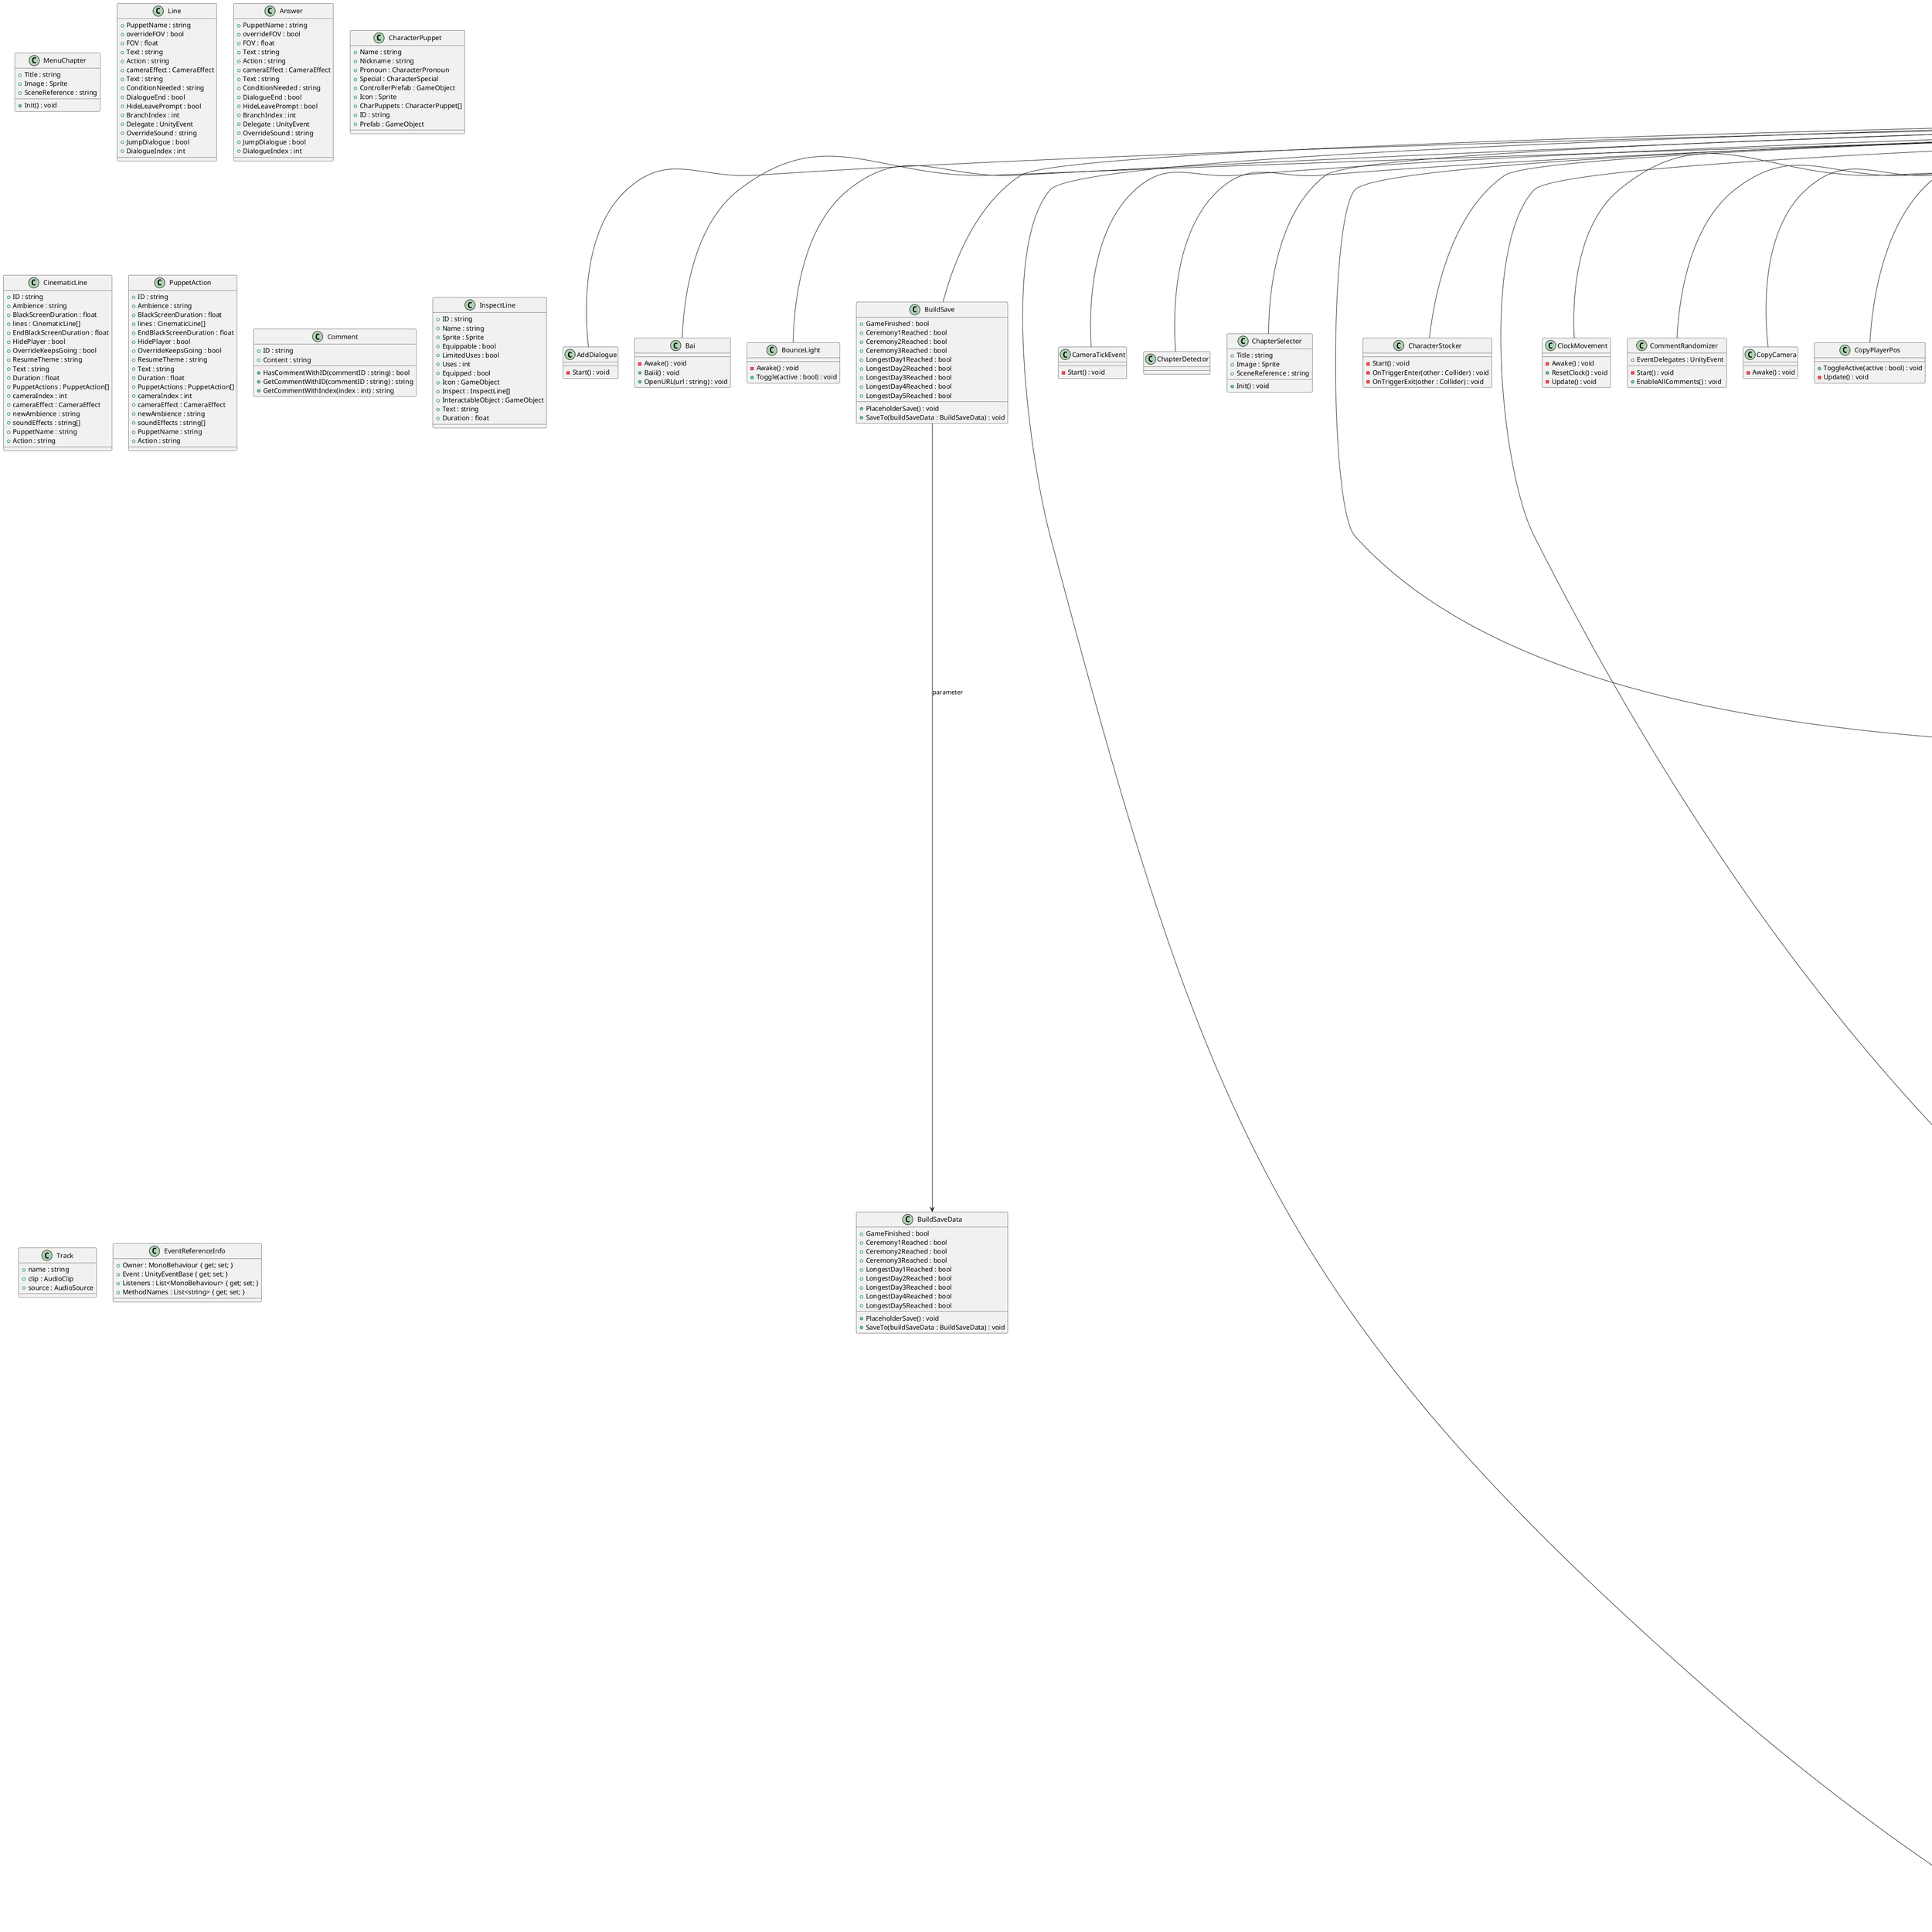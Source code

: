 ﻿@startuml
class AddDialogue {
    - Start() : void
}
class Bai {
    - Awake() : void
    + Baiii() : void
    + OpenURL(url : string) : void
}
class BounceLight {
    - Awake() : void
    + Toggle(active : bool) : void
}
class BuildSave {
    + GameFinished : bool
    + Ceremony1Reached : bool
    + Ceremony2Reached : bool
    + Ceremony3Reached : bool
    + LongestDay1Reached : bool
    + LongestDay2Reached : bool
    + LongestDay3Reached : bool
    + LongestDay4Reached : bool
    + LongestDay5Reached : bool
    + PlaceholderSave() : void
    + SaveTo(buildSaveData : BuildSaveData) : void
}
class BuildSaveData {
    + GameFinished : bool
    + Ceremony1Reached : bool
    + Ceremony2Reached : bool
    + Ceremony3Reached : bool
    + LongestDay1Reached : bool
    + LongestDay2Reached : bool
    + LongestDay3Reached : bool
    + LongestDay4Reached : bool
    + LongestDay5Reached : bool
    + PlaceholderSave() : void
    + SaveTo(buildSaveData : BuildSaveData) : void
}
class CameraEffectManager {
    + Init(man : GameManager) : void
    - Update() : void
    + PlayEffect(effect : CameraEffect) : void
    + ElevatorEffect() : void
}
class CameraTickEvent {
    - Start() : void
}
class ChapterDetector {
}
class ChapterSelector {
    + Title : string
    + Image : Sprite
    + SceneReference : string
    + Init() : void
}
class MenuChapter {
    + Title : string
    + Image : Sprite
    + SceneReference : string
    + Init() : void
}
class Character {
    + ID : string
    # cursorType : CursorType
    + CanMoveInCinematic : bool
    # rotationSpeed : float
    + Injured : bool
    # moveStateLerp : float
    # minDistanceToMove : float
    # animator : Animator
    # agent : NavMeshAgent
    # targetPos : Vector3
    # targetDir : Vector3
    # lastAgentVelocity : Vector3
    # lastAgentPath : NavMeshPath
    # targetInteractable : Interactable
    # originalSpeed : float
    # specialMode : bool
    # targetMoveState : int
    # currentMoveState : float
    # stunnedTimer : float
    # stunned : bool
    # init : bool
    + Injure(injure : bool) : void
    + ToggleRun(run : bool) : void
    # SetDirection() : void
    + SetDestination(pos : Vector3, dontReset : bool) : void
    + SetDestination(pos : Vector3) : void
    + SetDestination(pos : Transform) : void
    + SetDestination(pos : Vector3, interactable : Interactable) : void
    + Pause() : void
    + Resume() : void
    + PickUpAnim() : void
    + HoldAnim() : void
    + TeleportCharacter(transform : Transform) : void
    + TeleportCharacter(pos : Vector3, stickToNavmesh : bool) : void
}
class CharacterStocker {
    - Start() : void
    - OnTriggerEnter(other : Collider) : void
    - OnTriggerExit(other : Collider) : void
}
class CinematicManager {
    + Data : CinematicData
    + OnStart : UnityEvent
    + OnStartAfterBlackScreen : UnityEvent
    + OnEndBeforeBlackScreen : UnityEvent
    + OnEnd : UnityEvent
    + ChainCinematic : string
    + NoCamera : bool
    + CinematicPuppets : CinematicPuppet[]
    + CinematicCameraPivots : Transform[]
    + Name : string
    + Puppet : GameObject
    + Animator : Animator
    + Init(gm : GameManager) : void
    + Step() : void
    + PlayCinematic(ID : string) : void
    + PlayCinematic(ID : string, instaFade : bool) : void
    + CloseCinematic() : void
    + SkipCinematic() : void
    + PlayPuppetAction(puppet : string, action : string) : void
    + Init() : void
    + Init() : void
}
class Cinematic {
    + Data : CinematicData
    + OnStart : UnityEvent
    + OnStartAfterBlackScreen : UnityEvent
    + OnEndBeforeBlackScreen : UnityEvent
    + OnEnd : UnityEvent
    + ChainCinematic : string
    + NoCamera : bool
    + CinematicPuppets : CinematicPuppet[]
    + CinematicCameraPivots : Transform[]
    + Name : string
    + Puppet : GameObject
    + Animator : Animator
    + Init(gm : GameManager) : void
    + Step() : void
    + PlayCinematic(ID : string) : void
    + PlayCinematic(ID : string, instaFade : bool) : void
    + CloseCinematic() : void
    + SkipCinematic() : void
    + PlayPuppetAction(puppet : string, action : string) : void
    + Init() : void
    + Init() : void
}
class CinematicPuppet {
    + Data : CinematicData
    + OnStart : UnityEvent
    + OnStartAfterBlackScreen : UnityEvent
    + OnEndBeforeBlackScreen : UnityEvent
    + OnEnd : UnityEvent
    + ChainCinematic : string
    + NoCamera : bool
    + CinematicPuppets : CinematicPuppet[]
    + CinematicCameraPivots : Transform[]
    + Name : string
    + Puppet : GameObject
    + Animator : Animator
    + Init(gm : GameManager) : void
    + Step() : void
    + PlayCinematic(ID : string) : void
    + PlayCinematic(ID : string, instaFade : bool) : void
    + CloseCinematic() : void
    + SkipCinematic() : void
    + PlayPuppetAction(puppet : string, action : string) : void
    + Init() : void
    + Init() : void
}
class ClockMovement {
    - Awake() : void
    + ResetClock() : void
    - Update() : void
}
class CombatManager {
}
class CommentInteractable {
    - comment : string
    + StandaloneComment() : void
    + UpdateComment(newComment : string) : void
    + ToggleCommenting(toggle : bool) : void
}
class CommentRandomizer {
    + EventDelegates : UnityEvent
    - Start() : void
    + EnableAllComments() : void
}
class CopyCamera {
    - Awake() : void
}
class CopyPlayerPos {
    + ToggleActive(active : bool) : void
    - Update() : void
}
class CopyPosRot {
    - original : Transform
    - Update() : void
    + Step() : void
}
class CreditsManager {
    + Init(master : MainMenuMaster) : void
    + Roll() : void
    + ResetCredits() : void
    - Update() : void
}
class CursorManager {
    + Standalone : bool
    - current : CursorType
    + Init() : void
    - Update() : void
    + ToggleBlackAndWhite(blackAndWhite : bool) : void
    + SetCursorType(type : CursorType) : void
    - CursorHover() : void
}
class DangerZone {
    - deathText : string
    - layer : LayerMask
    - Update() : void
    - OnTriggerEnter(other : Collider) : void
    - OnTriggerExit(other : Collider) : void
}
class DebugAudioSwap {
    - Start() : void
}
class DebugChapterSelect {
}
class DebugChapterSkip {
    + Skip() : void
}
class DebugCinematicSkipper {
    - Start() : void
    - Update() : void
    + EarlyClose() : void
}
class DelegateBlock {
    + Delegates : UnityEvent
    + Trigger() : void
}
class DemoFlashesScene {
    - Start() : void
    + NextScene() : void
}
class DemoOverrider {
    + Active : bool
    + EndScene : string
    + CinematicThing : GameObject
    - Awake() : void
    + Part1() : void
    + Part2() : void
}
class Demo_SecretKey {
    - Start() : void
}
class Dialogue {
    + PuppetName : string
    + overrideFOV : bool
    + FOV : float
    + Text : string
    + Action : string
    + cameraEffect : CameraEffect
    + Text : string
    + ConditionNeeded : string
    + DialogueEnd : bool
    + HideLeavePrompt : bool
    + BranchIndex : int
    + Delegate : UnityEvent
    + OverrideSound : string
    + JumpDialogue : bool
    + DialogueIndex : int
}
class Line {
    + PuppetName : string
    + overrideFOV : bool
    + FOV : float
    + Text : string
    + Action : string
    + cameraEffect : CameraEffect
    + Text : string
    + ConditionNeeded : string
    + DialogueEnd : bool
    + HideLeavePrompt : bool
    + BranchIndex : int
    + Delegate : UnityEvent
    + OverrideSound : string
    + JumpDialogue : bool
    + DialogueIndex : int
}
class Answer {
    + PuppetName : string
    + overrideFOV : bool
    + FOV : float
    + Text : string
    + Action : string
    + cameraEffect : CameraEffect
    + Text : string
    + ConditionNeeded : string
    + DialogueEnd : bool
    + HideLeavePrompt : bool
    + BranchIndex : int
    + Delegate : UnityEvent
    + OverrideSound : string
    + JumpDialogue : bool
    + DialogueIndex : int
}
class DialogueBox {
    + OnDialogueEnd : UnityEvent
    - once : bool
    - delayBeforeDelegates : float
    - delayBeforeSwitch : float
    - puppet : string
    - dialogueReference : int
    + End() : void
    + ChangeReference(index : int) : void
}
class DialogueCinematic {
    + lines : DialogueCinematicLine[]
    + OnEachLineEnd : UnityEvent
    + StartBlackScreenDuration : float
    + EndBlackScreenDuration : float
    + noOpeningBlackScreen : bool
    + OnStart : UnityEvent
    + OnEndBeforeBlackScreen : UnityEvent
    + OnEnd : UnityEvent
    + CinematicPuppets : CinematicPuppet[]
    + Text : string
    + DeletesPreviousText : bool
    + PuppetActions : PuppetAction[]
    + cameraEffect : CameraEffect
    + newAmbience : string
    + soundEffects : string[]
    + Delegates : UnityEvent
    - Start() : void
    - Update() : void
    + CanSkip() : void
    + Next() : void
    + DialogueFinished() : void
    + TryEndDialogue(gameManager : GameManager) : void
    + Play() : void
    + PlayPuppetAction(puppet : string, action : string) : void
}
class DialogueCinematicLine {
    + lines : DialogueCinematicLine[]
    + OnEachLineEnd : UnityEvent
    + StartBlackScreenDuration : float
    + EndBlackScreenDuration : float
    + noOpeningBlackScreen : bool
    + OnStart : UnityEvent
    + OnEndBeforeBlackScreen : UnityEvent
    + OnEnd : UnityEvent
    + CinematicPuppets : CinematicPuppet[]
    + Text : string
    + DeletesPreviousText : bool
    + PuppetActions : PuppetAction[]
    + cameraEffect : CameraEffect
    + newAmbience : string
    + soundEffects : string[]
    + Delegates : UnityEvent
    - Start() : void
    - Update() : void
    + CanSkip() : void
    + Next() : void
    + DialogueFinished() : void
    + TryEndDialogue(gameManager : GameManager) : void
    + Play() : void
    + PlayPuppetAction(puppet : string, action : string) : void
}
class DialogueInstance {
    - minLines : int
    - maxLines : int
    - delayBeforeDialogue : float
    - delayBetweenLines : float
    - initiator : DialogueCharacter
    - interlocutor : DialogueCharacter
    + InitValues(manager : ProceduralDialogueManager, minLines : int, maxLines : int, delayBeforeDialogue : float, delayBetweenLines : float) : void
    + Interrupt() : void
    + StartDialogue(initatior : DialogueCharacter, interlocutor : DialogueCharacter) : void
    + EndDialogue() : void
}
class DialogueManager {
    - delayBeforeDialogue : float
    - delayBetweenLetters : float
    - originalFOV : float
    - Canvas : GameObject
    - VNCam : CinemachineVirtualCamera
    - currentPuppetIndex : int
    - currentPuppet : GameObject
    - currentAnimator : Animator
    - currentDialogue : int
    - currentLine : int
    - currentDialogueBox : DialogueBox
    - cameraPosOriginal : Vector3
    - skip : bool
    - writing : bool
    - selecting : bool
    + Name : string
    + VNPuppet : GameObject
    + PivotIndex : int
    + CameraIndex : int
    + OriginalPos : Vector3
    + Init(man : GameManager) : void
    + Step() : void
    + ToggleCanvas(active : bool) : void
    + StartDialogue(puppet : string, index : int, dialogueBox : DialogueBox) : void
    + JumpToOtherDialogue(puppet : string, index : int) : void
    + LoadDialogue(hasDelay : bool) : void
    + TryEndDialogue() : void
    + SelectAnswer(index : int) : void
    + WriteSpecific(text : string) : void
    + EndSpecific() : void
    + AddDialogue(d : Dialogue) : void
    + ResetPos() : void
}
class Puppet {
    - delayBeforeDialogue : float
    - delayBetweenLetters : float
    - originalFOV : float
    - Canvas : GameObject
    - VNCam : CinemachineVirtualCamera
    - currentPuppetIndex : int
    - currentPuppet : GameObject
    - currentAnimator : Animator
    - currentDialogue : int
    - currentLine : int
    - currentDialogueBox : DialogueBox
    - cameraPosOriginal : Vector3
    - skip : bool
    - writing : bool
    - selecting : bool
    + Name : string
    + VNPuppet : GameObject
    + PivotIndex : int
    + CameraIndex : int
    + OriginalPos : Vector3
    + Init(man : GameManager) : void
    + Step() : void
    + ToggleCanvas(active : bool) : void
    + StartDialogue(puppet : string, index : int, dialogueBox : DialogueBox) : void
    + JumpToOtherDialogue(puppet : string, index : int) : void
    + LoadDialogue(hasDelay : bool) : void
    + TryEndDialogue() : void
    + SelectAnswer(index : int) : void
    + WriteSpecific(text : string) : void
    + EndSpecific() : void
    + AddDialogue(d : Dialogue) : void
    + ResetPos() : void
}
class DisclaimerManager {
    + UpdateCopyright() : void
    + Continue() : void
    + Leave() : void
}
class Door {
    + StartOpen : bool
    - lockedMessage : string
    + CanOpen : bool
    - animator : Animator
    + OnOpen : UnityEvent
    + OnUnlock : UnityEvent
    + UpdateOnEnable : bool
    - isOpen : bool
    - Start() : void
    - OnEnable() : void
    + ToggleDoor(open : bool) : void
    + ToggleDoorNoEvent(open : bool) : void
    + Unlock() : void
    + ChangeLockMessage(message : string) : void
}
class DoorHoldInteractable {
    - Update() : void
}
class EquipTutorial {
}
class EventArea {
    + OnTrigger : UnityEvent
    + Layer : LayerMask
    + Specific : GameObject
    + Delay : float
    + DeactivateOnDestroy : bool
    - delayTimer : float
    - eventStarted : bool
    - Update() : void
    + PlayEventWithDelay() : void
    + PlayEvent() : void
    - OnTriggerEnter(other : Collider) : void
    - OnTriggerExit(other : Collider) : void
}
class ExplosiveHead {
    + AutoOnStart : bool
    - Start() : void
    - Update() : void
    + Blast() : void
}
class FastChapterLoader {
}
class FastModeDetection {
    + ConstantlyActive : bool
    - Start() : void
}
class FastModeScreen {
    + NextScene(fast : bool) : void
}
class FightSceneManager {
    - Start() : void
    + NextScene() : void
}
class Flasher {
    - Awake() : void
    + F() : void
    + Flash(yes : bool) : void
}
class Florp {
    - Update() : void
    + Trigger() : void
}
class FovPulse {
    + Active : bool
    + Activate(active : bool) : void
    - Start() : void
    - Update() : void
}
class Conditions {
    + Name : string
    + Met : bool
    + Name : string
    + Music : AudioSource
    + CopyrightFree : AudioSource
    + Track : EventReference
    + StepsVolume : float
    + ImmuneExperimental : bool
    + OriginalVolume : float
    + ID : string
    + Data : CharacterData
    + Instance : GameObject
    + ChapterData : ChapterData
    + StartCinematic : string
    + Paused : bool
    + SpecialActive : bool
    + ManualPlayerSpawn : bool
    + LockSpecial : bool
    + LockSpecialComment : string
    - clickdelay : float
    - currentCam : GameObject
    - vnCam : GameObject
    - firstCamZone : CameraZone
    - character : Character
    - characterStart : Transform
    + PauseManager : PauseManager
    - clicked : int
    - clicktime : float
    - specialActive : bool
    - currentCamZone : CameraZone
    - cursorManager : CursorManager
    - ghostManager : GhostManager
    + CinematicManager : CinematicManager
    + DialogueManager : DialogueManager
    + ScreenEffects : ScreenEffects
    + HitstopManager : HitstopManager
    + InventoryManager : InventoryManager
    + CameraEffectManager : CameraEffectManager
    + PartnerManager : PartnerManager
    + CameraTick : Action
    + Init() : void
    - Awake() : void
    + SwapPlayer(playerName : string) : void
    + SwapPlayer(playerName : string, hidePreviousPlayer : bool) : bool
    + SwapPlayer(playerName : string, newPos : Transform, hidePreviousPlayer : bool) : bool
    + HidePlayer(masked : bool) : void
    + RemoveCharacter(character : Character) : void
    + PlayerReady() : void
    + PausePlayerPath() : void
    + CanInventoryToggle(active : bool) : void
    - Update() : void
    + PreInstantiatePlayer(Name : string, overridePos : Transform) : void
    + ToggleInventoryMode(active : bool) : void
    + SetPartner(character : Character) : void
    + InjurePlayer(injure : bool) : void
    + EndChapter() : void
    + EndGame(message : string) : void
    - HandleDoubleClick() : bool
    - TryClick() : void
    + PlayerMoveTo(spot : Transform) : void
    + PlayerMoveTo(spot : Vector3) : void
    - CursorHover() : void
    + SetVNMode(yes : bool, noCam : bool) : void
    + SetCinematicMode(yes : bool, noBounce : bool) : void
    + WriteComment(text : string) : void
    + WriteComment(text : string, comment : CommentInteractable) : void
    + EndComment() : void
    + MoveStart(target : Transform) : void
    + NewArea(areaName : string) : void
    + NewArea(areaName : string, volume : float) : void
    + StopOverride() : void
    + StopOverride(areaName : string) : void
    + ResumeAmbiance() : void
    + StopAmbiance() : void
    + PlayEndAmbiance() : void
    + CamZoneQuickUpdate(zone : CameraZone) : void
    + SetCamZone(zone : CameraZone) : void
    + UpdateCondition(condition : string) : void
    + FalseCondition(condition : string) : void
    + ConditionMet(condition : string) : bool
    + OverrideAmbiance(overrideArea : string) : void
    + SetAmbianceVolume(sound : float) : void
    + UnlockAllDoors() : void
    + ResetPlayer() : void
    + TeleportPlayer(pos : Vector3, rot : Quaternion) : void
    + TeleportPlayer(transform : Transform) : void
    + TeleportPlayer(transform : Transform, delay : float, blackscreen : bool) : void
    + TeleportPlayerPresetDelay(transform : Transform) : void
    + ChopLimb(ID : string) : void
    + PutMask(on : bool) : void
    + ExperimentalDeactivatePlayer() : void
    + TryRealityShift(code : string) : void
}
class Area {
    + Name : string
    + Met : bool
    + Name : string
    + Music : AudioSource
    + CopyrightFree : AudioSource
    + Track : EventReference
    + StepsVolume : float
    + ImmuneExperimental : bool
    + OriginalVolume : float
    + ID : string
    + Data : CharacterData
    + Instance : GameObject
    + ChapterData : ChapterData
    + StartCinematic : string
    + Paused : bool
    + SpecialActive : bool
    + ManualPlayerSpawn : bool
    + LockSpecial : bool
    + LockSpecialComment : string
    - clickdelay : float
    - currentCam : GameObject
    - vnCam : GameObject
    - firstCamZone : CameraZone
    - character : Character
    - characterStart : Transform
    + PauseManager : PauseManager
    - clicked : int
    - clicktime : float
    - specialActive : bool
    - currentCamZone : CameraZone
    - cursorManager : CursorManager
    - ghostManager : GhostManager
    + CinematicManager : CinematicManager
    + DialogueManager : DialogueManager
    + ScreenEffects : ScreenEffects
    + HitstopManager : HitstopManager
    + InventoryManager : InventoryManager
    + CameraEffectManager : CameraEffectManager
    + PartnerManager : PartnerManager
    + CameraTick : Action
    + Init() : void
    - Awake() : void
    + SwapPlayer(playerName : string) : void
    + SwapPlayer(playerName : string, hidePreviousPlayer : bool) : bool
    + SwapPlayer(playerName : string, newPos : Transform, hidePreviousPlayer : bool) : bool
    + HidePlayer(masked : bool) : void
    + RemoveCharacter(character : Character) : void
    + PlayerReady() : void
    + PausePlayerPath() : void
    + CanInventoryToggle(active : bool) : void
    - Update() : void
    + PreInstantiatePlayer(Name : string, overridePos : Transform) : void
    + ToggleInventoryMode(active : bool) : void
    + SetPartner(character : Character) : void
    + InjurePlayer(injure : bool) : void
    + EndChapter() : void
    + EndGame(message : string) : void
    - HandleDoubleClick() : bool
    - TryClick() : void
    + PlayerMoveTo(spot : Transform) : void
    + PlayerMoveTo(spot : Vector3) : void
    - CursorHover() : void
    + SetVNMode(yes : bool, noCam : bool) : void
    + SetCinematicMode(yes : bool, noBounce : bool) : void
    + WriteComment(text : string) : void
    + WriteComment(text : string, comment : CommentInteractable) : void
    + EndComment() : void
    + MoveStart(target : Transform) : void
    + NewArea(areaName : string) : void
    + NewArea(areaName : string, volume : float) : void
    + StopOverride() : void
    + StopOverride(areaName : string) : void
    + ResumeAmbiance() : void
    + StopAmbiance() : void
    + PlayEndAmbiance() : void
    + CamZoneQuickUpdate(zone : CameraZone) : void
    + SetCamZone(zone : CameraZone) : void
    + UpdateCondition(condition : string) : void
    + FalseCondition(condition : string) : void
    + ConditionMet(condition : string) : bool
    + OverrideAmbiance(overrideArea : string) : void
    + SetAmbianceVolume(sound : float) : void
    + UnlockAllDoors() : void
    + ResetPlayer() : void
    + TeleportPlayer(pos : Vector3, rot : Quaternion) : void
    + TeleportPlayer(transform : Transform) : void
    + TeleportPlayer(transform : Transform, delay : float, blackscreen : bool) : void
    + TeleportPlayerPresetDelay(transform : Transform) : void
    + ChopLimb(ID : string) : void
    + PutMask(on : bool) : void
    + ExperimentalDeactivatePlayer() : void
    + TryRealityShift(code : string) : void
}
class PlayableCharacter {
    + Name : string
    + Met : bool
    + Name : string
    + Music : AudioSource
    + CopyrightFree : AudioSource
    + Track : EventReference
    + StepsVolume : float
    + ImmuneExperimental : bool
    + OriginalVolume : float
    + ID : string
    + Data : CharacterData
    + Instance : GameObject
    + ChapterData : ChapterData
    + StartCinematic : string
    + Paused : bool
    + SpecialActive : bool
    + ManualPlayerSpawn : bool
    + LockSpecial : bool
    + LockSpecialComment : string
    - clickdelay : float
    - currentCam : GameObject
    - vnCam : GameObject
    - firstCamZone : CameraZone
    - character : Character
    - characterStart : Transform
    + PauseManager : PauseManager
    - clicked : int
    - clicktime : float
    - specialActive : bool
    - currentCamZone : CameraZone
    - cursorManager : CursorManager
    - ghostManager : GhostManager
    + CinematicManager : CinematicManager
    + DialogueManager : DialogueManager
    + ScreenEffects : ScreenEffects
    + HitstopManager : HitstopManager
    + InventoryManager : InventoryManager
    + CameraEffectManager : CameraEffectManager
    + PartnerManager : PartnerManager
    + CameraTick : Action
    + Init() : void
    - Awake() : void
    + SwapPlayer(playerName : string) : void
    + SwapPlayer(playerName : string, hidePreviousPlayer : bool) : bool
    + SwapPlayer(playerName : string, newPos : Transform, hidePreviousPlayer : bool) : bool
    + HidePlayer(masked : bool) : void
    + RemoveCharacter(character : Character) : void
    + PlayerReady() : void
    + PausePlayerPath() : void
    + CanInventoryToggle(active : bool) : void
    - Update() : void
    + PreInstantiatePlayer(Name : string, overridePos : Transform) : void
    + ToggleInventoryMode(active : bool) : void
    + SetPartner(character : Character) : void
    + InjurePlayer(injure : bool) : void
    + EndChapter() : void
    + EndGame(message : string) : void
    - HandleDoubleClick() : bool
    - TryClick() : void
    + PlayerMoveTo(spot : Transform) : void
    + PlayerMoveTo(spot : Vector3) : void
    - CursorHover() : void
    + SetVNMode(yes : bool, noCam : bool) : void
    + SetCinematicMode(yes : bool, noBounce : bool) : void
    + WriteComment(text : string) : void
    + WriteComment(text : string, comment : CommentInteractable) : void
    + EndComment() : void
    + MoveStart(target : Transform) : void
    + NewArea(areaName : string) : void
    + NewArea(areaName : string, volume : float) : void
    + StopOverride() : void
    + StopOverride(areaName : string) : void
    + ResumeAmbiance() : void
    + StopAmbiance() : void
    + PlayEndAmbiance() : void
    + CamZoneQuickUpdate(zone : CameraZone) : void
    + SetCamZone(zone : CameraZone) : void
    + UpdateCondition(condition : string) : void
    + FalseCondition(condition : string) : void
    + ConditionMet(condition : string) : bool
    + OverrideAmbiance(overrideArea : string) : void
    + SetAmbianceVolume(sound : float) : void
    + UnlockAllDoors() : void
    + ResetPlayer() : void
    + TeleportPlayer(pos : Vector3, rot : Quaternion) : void
    + TeleportPlayer(transform : Transform) : void
    + TeleportPlayer(transform : Transform, delay : float, blackscreen : bool) : void
    + TeleportPlayerPresetDelay(transform : Transform) : void
    + ChopLimb(ID : string) : void
    + PutMask(on : bool) : void
    + ExperimentalDeactivatePlayer() : void
    + TryRealityShift(code : string) : void
}
class GameManager {
    + Name : string
    + Met : bool
    + Name : string
    + Music : AudioSource
    + CopyrightFree : AudioSource
    + Track : EventReference
    + StepsVolume : float
    + ImmuneExperimental : bool
    + OriginalVolume : float
    + ID : string
    + Data : CharacterData
    + Instance : GameObject
    + ChapterData : ChapterData
    + StartCinematic : string
    + Paused : bool
    + SpecialActive : bool
    + ManualPlayerSpawn : bool
    + LockSpecial : bool
    + LockSpecialComment : string
    - clickdelay : float
    - currentCam : GameObject
    - vnCam : GameObject
    - firstCamZone : CameraZone
    - character : Character
    - characterStart : Transform
    + PauseManager : PauseManager
    - clicked : int
    - clicktime : float
    - specialActive : bool
    - currentCamZone : CameraZone
    - cursorManager : CursorManager
    - ghostManager : GhostManager
    + CinematicManager : CinematicManager
    + DialogueManager : DialogueManager
    + ScreenEffects : ScreenEffects
    + HitstopManager : HitstopManager
    + InventoryManager : InventoryManager
    + CameraEffectManager : CameraEffectManager
    + PartnerManager : PartnerManager
    + CameraTick : Action
    + Init() : void
    - Awake() : void
    + SwapPlayer(playerName : string) : void
    + SwapPlayer(playerName : string, hidePreviousPlayer : bool) : bool
    + SwapPlayer(playerName : string, newPos : Transform, hidePreviousPlayer : bool) : bool
    + HidePlayer(masked : bool) : void
    + RemoveCharacter(character : Character) : void
    + PlayerReady() : void
    + PausePlayerPath() : void
    + CanInventoryToggle(active : bool) : void
    - Update() : void
    + PreInstantiatePlayer(Name : string, overridePos : Transform) : void
    + ToggleInventoryMode(active : bool) : void
    + SetPartner(character : Character) : void
    + InjurePlayer(injure : bool) : void
    + EndChapter() : void
    + EndGame(message : string) : void
    - HandleDoubleClick() : bool
    - TryClick() : void
    + PlayerMoveTo(spot : Transform) : void
    + PlayerMoveTo(spot : Vector3) : void
    - CursorHover() : void
    + SetVNMode(yes : bool, noCam : bool) : void
    + SetCinematicMode(yes : bool, noBounce : bool) : void
    + WriteComment(text : string) : void
    + WriteComment(text : string, comment : CommentInteractable) : void
    + EndComment() : void
    + MoveStart(target : Transform) : void
    + NewArea(areaName : string) : void
    + NewArea(areaName : string, volume : float) : void
    + StopOverride() : void
    + StopOverride(areaName : string) : void
    + ResumeAmbiance() : void
    + StopAmbiance() : void
    + PlayEndAmbiance() : void
    + CamZoneQuickUpdate(zone : CameraZone) : void
    + SetCamZone(zone : CameraZone) : void
    + UpdateCondition(condition : string) : void
    + FalseCondition(condition : string) : void
    + ConditionMet(condition : string) : bool
    + OverrideAmbiance(overrideArea : string) : void
    + SetAmbianceVolume(sound : float) : void
    + UnlockAllDoors() : void
    + ResetPlayer() : void
    + TeleportPlayer(pos : Vector3, rot : Quaternion) : void
    + TeleportPlayer(transform : Transform) : void
    + TeleportPlayer(transform : Transform, delay : float, blackscreen : bool) : void
    + TeleportPlayerPresetDelay(transform : Transform) : void
    + ChopLimb(ID : string) : void
    + PutMask(on : bool) : void
    + ExperimentalDeactivatePlayer() : void
    + TryRealityShift(code : string) : void
}
class Ghost {
    - OnEnable() : void
    - OnTriggerEnter(other : Collider) : void
}
class GhostManager {
    + UpdateGhosts() : void
}
class Hitshape {
    - Awake() : void
    - Update() : void
    + Trigger() : void
    + Disable() : void
    - OnTriggerEnter(other : Collider) : void
}
class HitstopManager {
    + StartHitstop() : void
    - StopTime() : IEnumerator
}
class HoldInteractable {
    + OnUnHold : UnityEvent
    + Hold : bool
    # holder : Character
    - Update() : void
}
class ImagePulse {
    - Awake() : void
    - Update() : void
    + FadeOut() : void
}
class InitRagdoll {
    - Awake() : void
    + TryMatchBones(parent : Transform) : void
}
class Interactable {
    + OnInteract : UnityEvent
    + Repeatable : bool
    + VanishOnDone : bool
    + OnSelected : UnityEvent
    - interactionSpot : Transform
    # done : bool
    + Interact() : void
    + InteractWithCharacter(character : Character) : void
    + GetTargetPosition() : Vector3
}
class InterSceneTheme {
    - Start() : void
    + Play(reference : EventReference) : void
    + Stop() : void
}
class IntroManager {
    + Skip : bool
    + startCinematic : DialogueCinematic
    + OnStart : UnityEvent
    + QuickStart() : void
    + Title() : void
}
class InventoryController {
    + Standalone : bool
    + Active : bool
    + Occupied : bool
    + Spot : Transform
    + Instance : InventoryItem
    + ItemUI : ItemUI
    - Awake() : void
    - Start() : void
    + Init(gm : GameManager) : void
    - Update() : void
    + SetActive(active : bool, blackscreen : bool) : void
    + UpdateInventory() : void
    + Select(item : InventoryItem) : void
    + EquipItem() : void
    + ExamineSelected() : void
    + EndInspect() : void
    + AddItem(data : ItemData) : void
    + RemoveItem(data : ItemData) : void
}
class ItemSpot {
    + Standalone : bool
    + Active : bool
    + Occupied : bool
    + Spot : Transform
    + Instance : InventoryItem
    + ItemUI : ItemUI
    - Awake() : void
    - Start() : void
    + Init(gm : GameManager) : void
    - Update() : void
    + SetActive(active : bool, blackscreen : bool) : void
    + UpdateInventory() : void
    + Select(item : InventoryItem) : void
    + EquipItem() : void
    + ExamineSelected() : void
    + EndInspect() : void
    + AddItem(data : ItemData) : void
    + RemoveItem(data : ItemData) : void
}
class InventoryItem {
    - spot : ItemSpot
    + Init(d : ItemData, s : ItemSpot) : void
}
class InventoryManager {
    + items : Item[]
    - iconParent : Transform
    - iconPrefab : GameObject
    + ID : string
    + Name : string
    + Sprite : Sprite
    + LimitedUses : bool
    + Uses : int
    + Equipped : bool
    + InInventory : bool
    + Icon : GameObject
    + Data : ItemData
    + Init(gm : GameManager, items : Item[]) : void
    + ShowNotification(itemName : string) : void
    + InstaHideNotification() : void
    + HideCanvas(hidden : bool) : void
    + UseItem(name : string) : void
    + Equip(invItem : InventoryItem) : void
    + Unequip(invItem : InventoryItem) : void
    + RemoveItem(name : string) : void
    + EquipItem(name : string) : void
    + TrueRemoveItem(name : string) : void
}
class Item {
    + items : Item[]
    - iconParent : Transform
    - iconPrefab : GameObject
    + ID : string
    + Name : string
    + Sprite : Sprite
    + LimitedUses : bool
    + Uses : int
    + Equipped : bool
    + InInventory : bool
    + Icon : GameObject
    + Data : ItemData
    + Init(gm : GameManager, items : Item[]) : void
    + ShowNotification(itemName : string) : void
    + InstaHideNotification() : void
    + HideCanvas(hidden : bool) : void
    + UseItem(name : string) : void
    + Equip(invItem : InventoryItem) : void
    + Unequip(invItem : InventoryItem) : void
    + RemoveItem(name : string) : void
    + EquipItem(name : string) : void
    + TrueRemoveItem(name : string) : void
}
class InventoryTutorial {
    - Update() : void
}
class ItemUI {
    + EquipText : string
    + UnequipText : string
    + Init(controller : InventoryController) : void
    + UpdateName(name : string) : void
    + Show(show : bool) : void
    + EquipItem() : void
    + UpdateEquipText(equipped : bool) : void
    + ExamineItem() : void
    + ToggleEquippable(equippable : bool) : void
}
class JerController {
}
class Jukebox {
    + Activate() : void
    + PlayNext() : void
}
class LastWillScene {
    - Start() : void
    + NextScene() : void
}
class LimbChopper {
    + ID : string
    + Chop() : void
}
class LimbShield {
    + HP : int
    + Absorb(damage : int) : void
}
class LocalCinematic {
    + ID : string
    + Ambience : string
    + lines : LocalCinematicLine[]
    + delayBeforeDialogue : float
    + delayBetweenLetters : float
    + writeText : bool
    + noOpeningBlackScreen : bool
    + OnStart : UnityEvent
    + OnEndBeforeBlackScreen : UnityEvent
    + OnEnd : UnityEvent
    + StartBlackScreenDuration : float
    + EndBlackScreenDuration : float
    + OverrideKeepsGoing : bool
    + ResumeTheme : string
    + ChainCinematic : string
    + CinematicPuppets : CinematicPuppet[]
    + Camera : GameObject
    + Interface : GameObject
    + Text : string
    + Duration : float
    + PuppetActions : PuppetAction[]
    + cameraEffect : CameraEffect
    + newAmbience : string
    + soundEffects : string[]
    + Delegates : UnityEvent
    - Start() : void
    + PlayLocal() : void
    + CloseCinematic(gameManager : GameManager) : void
    + PlayPuppetAction(puppet : string, action : string) : void
}
class LocalCinematicLine {
    + ID : string
    + Ambience : string
    + lines : LocalCinematicLine[]
    + delayBeforeDialogue : float
    + delayBetweenLetters : float
    + writeText : bool
    + noOpeningBlackScreen : bool
    + OnStart : UnityEvent
    + OnEndBeforeBlackScreen : UnityEvent
    + OnEnd : UnityEvent
    + StartBlackScreenDuration : float
    + EndBlackScreenDuration : float
    + OverrideKeepsGoing : bool
    + ResumeTheme : string
    + ChainCinematic : string
    + CinematicPuppets : CinematicPuppet[]
    + Camera : GameObject
    + Interface : GameObject
    + Text : string
    + Duration : float
    + PuppetActions : PuppetAction[]
    + cameraEffect : CameraEffect
    + newAmbience : string
    + soundEffects : string[]
    + Delegates : UnityEvent
    - Start() : void
    + PlayLocal() : void
    + CloseCinematic(gameManager : GameManager) : void
    + PlayPuppetAction(puppet : string, action : string) : void
}
class LongestDayFirstManager {
    + Skip : bool
    - startCinematic : string
    - actText : TextMeshProUGUI
    - toDestroy : List<GameObject>
    - introDelay : float
    + Title() : void
}
class LongestDayFourthManager {
    + Skip : bool
    - startCinematic : string
    - actText : TextMeshProUGUI
    - toDestroy : List<GameObject>
    - respawnDelay : float
    + Title() : void
}
class LongestDaySecondManager {
    + Skip : bool
    - startCinematic : string
    - endTime : float
    - actText : TextMeshProUGUI
    - toDestroy : List<GameObject>
    - respawnDelay : float
    + Title() : void
}
class LongestDayThirdManager {
    + Skip : bool
    - startCinematic : string
    + OnStart : UnityEvent
    - actText : TextMeshProUGUI
    - introDelay : float
    + Title() : void
}
class LookAtCamera {
}
class Manager {
    # gm : GameManager
}
class MaskManager {
    + PutMask(on : bool) : void
}
class MaterialRandomizer {
    - Start() : void
}
class MenuChapterButton {
    + Init(txt : string, img : Sprite, sceneRef : string) : void
    + LoadChapter() : void
}
class MultiTrigger {
    + PriorityTriggers : int
    + NumberBeforeTrigger : int
    + Delegates : UnityEvent
    + PriorityTrigger(go : GameObject) : void
    + Trigger() : void
    + Disable() : void
}
class ObjectSwapper {
    - Awake() : void
    + ShowSpecific() : void
    + ResetObjects() : void
    + AddToSpecific(go : GameObject) : void
    + AddToHide(go : GameObject) : void
    + RemoveFromSpecific(go : GameObject) : void
    + RemoveFromHide(go : GameObject) : void
    - OnTriggerEnter(other : Collider) : void
    - OnTriggerExit(other : Collider) : void
}
class OrderedCharacter {
    + Select(selected : bool) : void
}
class PartnerManager {
    + Init(gm : GameManager) : void
    + Step() : void
    + ConstantStep() : void
    + SetPartner(partner : Character) : void
    - RunManagement(dist : float) : void
}
class PauseManager {
    + TogglePause(paused : bool) : void
    + UnPause() : void
    + UpdateVolume() : void
    + MainMenu() : void
    + QuitGame() : void
}
class PickupInteractable {
    - mesh : GameObject
    - instances : GameObject[]
}
class PlayerController {
    # copyPosRot : CopyPosRot
    # rb : Rigidbody
    + InventoryController : InventoryController
    # resetPos : Vector3
    + Choppers : LimbChopper[]
    + Maskables : GameObject[]
    + Freeze(frozen : bool) : void
    + Hide(hidden : bool) : void
}
class PlayerFollower {
    + Head : Transform
    + SetTarget(player : PlayerController) : void
}
class PlayerSwapper {
    + onSwap : UnityEvent
    + onBack : UnityEvent
    - Start() : void
    + Swap() : void
    + SwapBack() : void
}
class PlayerTeleporter {
    + TeleportUp() : void
    + TeleportDown() : void
}
class PointOfInterest {
    - Update() : void
}
class PreludeChapterManager {
    - introDelay : float
}
class ProximitySound {
    - Start() : void
    - Update() : void
    + SetActive(active : bool) : void
    - OnDrawGizmos() : void
}
class RagdollHider {
    - Awake() : void
    - Start() : void
    - Init() : void
    + Hide() : void
    + Show() : void
    - PauseDialogueCharacter(pause : bool) : void
}
class RealityShifting {
}
class ReleaseTheRuth {
    + OnCatch : UnityEvent
    + Countdown() : void
    + Release() : void
    + Caught() : void
}
class RigToggler {
    + ToggleRig(active : bool) : void
    - Update() : void
}
class RunTutorial {
    - clickdelay : float
    - clicked : int
    - clicktime : float
    - Update() : void
    - HandleDoubleClick() : bool
}
class RuthController {
    - clickdelay : float
    - clicked : int
    - clicktime : float
    - TryOrder(ordered : Character) : void
    - CursorStuff(transform : Transform) : void
}
class ScreenEffects {
    + StartFade() : void
    + SetBlackScreenAlpha(amount : float) : void
    + FadeTo(amount : float, duration : float) : void
    + OumuamuaFade() : void
    + FadeInOut(delayWait : float) : void
}
class SetupCameraCanvas {
    - Start() : void
}
class Shaking {
}
class ShootableLock {
    - Start() : void
}
class ShootTutorial {
    + Activate() : void
    - Update() : void
    + EndTutorial() : void
}
class Stepper {
}
class Stroboscopic {
    + OnFlash : UnityEvent
    - Awake() : void
    + Trigger() : void
}
class TendrilBatch {
    + Trigger() : void
}
class ThemeManager {
    + Init() : void
    + NewArea(areaName : string) : void
    + NewArea(areaName : string, reset : bool) : void
    + NewArea(areaName : string, volume : float) : void
    + ResumeAmbiance() : void
    + ResumeAmbianceSecure() : void
    + StopAmbiance() : void
    + PlayEndAmbiance() : void
    + CreateInterScene(areaName : string) : void
    + OverrideAmbiance(areaName : string) : void
    + StopOverride() : void
    + StopOverride(resumeTheme : string) : void
    + SetAmbianceVolume(sound : float) : void
    - OnDestroy() : void
}
class Tutorial {
    + tutorialMessage : string
    + tutorialText : TextMeshProUGUI
    + active : bool
}
class TypewriterChapterManager {
}
class WIPWarning {
    - Awake() : void
    + Resume() : void
    + Quit() : void
}
class FootManager {
    + CanSound : bool
    + CanVfx : bool
    + Ground : LayerMask
    - walkParticle : GameObject
    - particleSpot : Transform
    - currentVfx : GameObject
    - OnCollisionEnter(collision : Collision) : void
}
class CameraDetector {
    + Active : bool
    + ChangedCam : UnityEvent
    - CurrentCam : CameraZone
    - LastCam : CameraZone
    - Awake() : void
    - OnTriggerEnter(other : Collider) : void
    - OnTriggerExit(other : Collider) : void
    - SwitchCam(camZone : CameraZone) : void
    - LastCamCheck(exitedCamerazone : CameraZone) : void
}
class CameraZone {
    + Ambiance : string
    + ChangeVolume : bool
    + BlackAndWhite : bool
    + Offset : Vector3
    - switchObject : GameObject
    - target : GameObject
    - direction : Transform
    - baseCol : BoxCollider
    - path : CinemachineSmoothPath
    - dollyCart : CinemachineDollyCart
    + Vcam : CinemachineVirtualCamera
    - Awake() : void
    + InitSpecificObjects() : void
    - FirstActiveFrame() : void
    - InitializeBehaviour() : void
}
class CustomCameraZone {
    + CameraZone : CameraZone
}
class EnemyAI {
    # attackDelay : float
    # attackRecovery : float
    # chainDelay : float
    # searchRange : float
    # loseRange : float
    # loseDelay : float
    # target : Character
    # hitshape : Hitshape
    # showGizmos : bool
    + Detect() : void
    + ManualAggro() : void
    + HeavyLoop() : void
}
class Lifeform {
    + HP : int
    + Character : Character
    + OnDeath : UnityEvent
    + DeathRagdoll : GameObject
    + Unstunnable : bool
    + Hurt() : void
    + Hurt(damage : int) : void
    + Stun(stunDamage : float) : void
}
class TargetLimb {
    + Owner : Lifeform
    + limb : RagdollLimb
    + OnHit : UnityEvent
    + NoBlood : bool
    + Immune : bool
    + ImmuneMessage : string
    - Awake() : void
    + Hit(damage : int, stun : float, force : float, dir : Vector3) : void
    + MakeVulnerable() : void
}
class ChapterData {
    + Name : string
    + Number : int
    + StartCharacter : CharacterData
    + items : Item[]
    + CommentData : CommentData
}
class CharacterData {
    + Name : string
    + Nickname : string
    + Pronoun : CharacterPronoun
    + Special : CharacterSpecial
    + ControllerPrefab : GameObject
    + Icon : Sprite
    + CharPuppets : CharacterPuppet[]
    + ID : string
    + Prefab : GameObject
}
class CharacterPuppet {
    + Name : string
    + Nickname : string
    + Pronoun : CharacterPronoun
    + Special : CharacterSpecial
    + ControllerPrefab : GameObject
    + Icon : Sprite
    + CharPuppets : CharacterPuppet[]
    + ID : string
    + Prefab : GameObject
}
class CinematicData {
    + ID : string
    + Ambience : string
    + BlackScreenDuration : float
    + lines : CinematicLine[]
    + EndBlackScreenDuration : float
    + HidePlayer : bool
    + OverrideKeepsGoing : bool
    + ResumeTheme : string
    + Text : string
    + Duration : float
    + PuppetActions : PuppetAction[]
    + cameraIndex : int
    + cameraEffect : CameraEffect
    + newAmbience : string
    + soundEffects : string[]
    + PuppetName : string
    + Action : string
}
class CinematicLine {
    + ID : string
    + Ambience : string
    + BlackScreenDuration : float
    + lines : CinematicLine[]
    + EndBlackScreenDuration : float
    + HidePlayer : bool
    + OverrideKeepsGoing : bool
    + ResumeTheme : string
    + Text : string
    + Duration : float
    + PuppetActions : PuppetAction[]
    + cameraIndex : int
    + cameraEffect : CameraEffect
    + newAmbience : string
    + soundEffects : string[]
    + PuppetName : string
    + Action : string
}
class PuppetAction {
    + ID : string
    + Ambience : string
    + BlackScreenDuration : float
    + lines : CinematicLine[]
    + EndBlackScreenDuration : float
    + HidePlayer : bool
    + OverrideKeepsGoing : bool
    + ResumeTheme : string
    + Text : string
    + Duration : float
    + PuppetActions : PuppetAction[]
    + cameraIndex : int
    + cameraEffect : CameraEffect
    + newAmbience : string
    + soundEffects : string[]
    + PuppetName : string
    + Action : string
}
class CommentData {
    + ID : string
    + Content : string
    + HasCommentWithID(commentID : string) : bool
    + GetCommentWithID(commentID : string) : string
    + GetCommentWithIndex(index : int) : string
}
class Comment {
    + ID : string
    + Content : string
    + HasCommentWithID(commentID : string) : bool
    + GetCommentWithID(commentID : string) : string
    + GetCommentWithIndex(index : int) : string
}
class ItemData {
    + ID : string
    + Name : string
    + Sprite : Sprite
    + Equippable : bool
    + LimitedUses : bool
    + Uses : int
    + Equipped : bool
    + Icon : GameObject
    + Inspect : InspectLine[]
    + InteractableObject : GameObject
    + Text : string
    + Duration : float
}
class InspectLine {
    + ID : string
    + Name : string
    + Sprite : Sprite
    + Equippable : bool
    + LimitedUses : bool
    + Uses : int
    + Equipped : bool
    + Icon : GameObject
    + Inspect : InspectLine[]
    + InteractableObject : GameObject
    + Text : string
    + Duration : float
}
class MusicData {
    + Name : string
    + Track : EventReference
    + ImmuneExperimental : bool
}
class AllTextExporter {
    + path : string
    + menuScene : string
    + scenes : string[]
    + globalWordCount : int
    + data : DataContainer
    + menuScenes : MenuSceneTextContainer[]
    + scenes : SceneTextContainer[]
    + sceneName : string
    + textMeshPros : TextExporterTextMeshPro[]
    + sceneName : string
    + textExporterDialogues : TextExporterDialogue[]
    + textExporterCinematics : TextExporterCinematic[]
    + textExporterLocalCinematics : TextExporterCinematic[]
    + textExportInteractables : TextExportObject[]
    + textExportDelegates : TextExporterDelegateObject[]
    + textExportItems : TextExportItem[]
    + textExportDialogueBatches : TextExportDialogueBatch[]
    + objectName : string
    + text : string
    + InstanceID : int
    + PropertyPath : string
    + CommandName : string
    + DataIndex : int
    + Text : string
    + text : string
    + answers : string[]
    + ID : string
    + lines : string[]
    + local : bool
    + ObjectName : string
    + text : string
    + ItemName : string
    + description : string[]
    + BatchName : string
    + description : string[]
    + OnGUI() : void
}
class AllTextContainer {
    + path : string
    + menuScene : string
    + scenes : string[]
    + globalWordCount : int
    + data : DataContainer
    + menuScenes : MenuSceneTextContainer[]
    + scenes : SceneTextContainer[]
    + sceneName : string
    + textMeshPros : TextExporterTextMeshPro[]
    + sceneName : string
    + textExporterDialogues : TextExporterDialogue[]
    + textExporterCinematics : TextExporterCinematic[]
    + textExporterLocalCinematics : TextExporterCinematic[]
    + textExportInteractables : TextExportObject[]
    + textExportDelegates : TextExporterDelegateObject[]
    + textExportItems : TextExportItem[]
    + textExportDialogueBatches : TextExportDialogueBatch[]
    + objectName : string
    + text : string
    + InstanceID : int
    + PropertyPath : string
    + CommandName : string
    + DataIndex : int
    + Text : string
    + text : string
    + answers : string[]
    + ID : string
    + lines : string[]
    + local : bool
    + ObjectName : string
    + text : string
    + ItemName : string
    + description : string[]
    + BatchName : string
    + description : string[]
    + OnGUI() : void
}
class MenuSceneTextContainer {
    + path : string
    + menuScene : string
    + scenes : string[]
    + globalWordCount : int
    + data : DataContainer
    + menuScenes : MenuSceneTextContainer[]
    + scenes : SceneTextContainer[]
    + sceneName : string
    + textMeshPros : TextExporterTextMeshPro[]
    + sceneName : string
    + textExporterDialogues : TextExporterDialogue[]
    + textExporterCinematics : TextExporterCinematic[]
    + textExporterLocalCinematics : TextExporterCinematic[]
    + textExportInteractables : TextExportObject[]
    + textExportDelegates : TextExporterDelegateObject[]
    + textExportItems : TextExportItem[]
    + textExportDialogueBatches : TextExportDialogueBatch[]
    + objectName : string
    + text : string
    + InstanceID : int
    + PropertyPath : string
    + CommandName : string
    + DataIndex : int
    + Text : string
    + text : string
    + answers : string[]
    + ID : string
    + lines : string[]
    + local : bool
    + ObjectName : string
    + text : string
    + ItemName : string
    + description : string[]
    + BatchName : string
    + description : string[]
    + OnGUI() : void
}
class SceneTextContainer {
    + path : string
    + menuScene : string
    + scenes : string[]
    + globalWordCount : int
    + data : DataContainer
    + menuScenes : MenuSceneTextContainer[]
    + scenes : SceneTextContainer[]
    + sceneName : string
    + textMeshPros : TextExporterTextMeshPro[]
    + sceneName : string
    + textExporterDialogues : TextExporterDialogue[]
    + textExporterCinematics : TextExporterCinematic[]
    + textExporterLocalCinematics : TextExporterCinematic[]
    + textExportInteractables : TextExportObject[]
    + textExportDelegates : TextExporterDelegateObject[]
    + textExportItems : TextExportItem[]
    + textExportDialogueBatches : TextExportDialogueBatch[]
    + objectName : string
    + text : string
    + InstanceID : int
    + PropertyPath : string
    + CommandName : string
    + DataIndex : int
    + Text : string
    + text : string
    + answers : string[]
    + ID : string
    + lines : string[]
    + local : bool
    + ObjectName : string
    + text : string
    + ItemName : string
    + description : string[]
    + BatchName : string
    + description : string[]
    + OnGUI() : void
}
class DataContainer {
    + path : string
    + menuScene : string
    + scenes : string[]
    + globalWordCount : int
    + data : DataContainer
    + menuScenes : MenuSceneTextContainer[]
    + scenes : SceneTextContainer[]
    + sceneName : string
    + textMeshPros : TextExporterTextMeshPro[]
    + sceneName : string
    + textExporterDialogues : TextExporterDialogue[]
    + textExporterCinematics : TextExporterCinematic[]
    + textExporterLocalCinematics : TextExporterCinematic[]
    + textExportInteractables : TextExportObject[]
    + textExportDelegates : TextExporterDelegateObject[]
    + textExportItems : TextExportItem[]
    + textExportDialogueBatches : TextExportDialogueBatch[]
    + objectName : string
    + text : string
    + InstanceID : int
    + PropertyPath : string
    + CommandName : string
    + DataIndex : int
    + Text : string
    + text : string
    + answers : string[]
    + ID : string
    + lines : string[]
    + local : bool
    + ObjectName : string
    + text : string
    + ItemName : string
    + description : string[]
    + BatchName : string
    + description : string[]
    + OnGUI() : void
}
class TextExporterTextMeshPro {
    + path : string
    + menuScene : string
    + scenes : string[]
    + globalWordCount : int
    + data : DataContainer
    + menuScenes : MenuSceneTextContainer[]
    + scenes : SceneTextContainer[]
    + sceneName : string
    + textMeshPros : TextExporterTextMeshPro[]
    + sceneName : string
    + textExporterDialogues : TextExporterDialogue[]
    + textExporterCinematics : TextExporterCinematic[]
    + textExporterLocalCinematics : TextExporterCinematic[]
    + textExportInteractables : TextExportObject[]
    + textExportDelegates : TextExporterDelegateObject[]
    + textExportItems : TextExportItem[]
    + textExportDialogueBatches : TextExportDialogueBatch[]
    + objectName : string
    + text : string
    + InstanceID : int
    + PropertyPath : string
    + CommandName : string
    + DataIndex : int
    + Text : string
    + text : string
    + answers : string[]
    + ID : string
    + lines : string[]
    + local : bool
    + ObjectName : string
    + text : string
    + ItemName : string
    + description : string[]
    + BatchName : string
    + description : string[]
    + OnGUI() : void
}
class TextExporterDelegateObject {
    + path : string
    + menuScene : string
    + scenes : string[]
    + globalWordCount : int
    + data : DataContainer
    + menuScenes : MenuSceneTextContainer[]
    + scenes : SceneTextContainer[]
    + sceneName : string
    + textMeshPros : TextExporterTextMeshPro[]
    + sceneName : string
    + textExporterDialogues : TextExporterDialogue[]
    + textExporterCinematics : TextExporterCinematic[]
    + textExporterLocalCinematics : TextExporterCinematic[]
    + textExportInteractables : TextExportObject[]
    + textExportDelegates : TextExporterDelegateObject[]
    + textExportItems : TextExportItem[]
    + textExportDialogueBatches : TextExportDialogueBatch[]
    + objectName : string
    + text : string
    + InstanceID : int
    + PropertyPath : string
    + CommandName : string
    + DataIndex : int
    + Text : string
    + text : string
    + answers : string[]
    + ID : string
    + lines : string[]
    + local : bool
    + ObjectName : string
    + text : string
    + ItemName : string
    + description : string[]
    + BatchName : string
    + description : string[]
    + OnGUI() : void
}
class TextExporterDialogue {
    + path : string
    + menuScene : string
    + scenes : string[]
    + globalWordCount : int
    + data : DataContainer
    + menuScenes : MenuSceneTextContainer[]
    + scenes : SceneTextContainer[]
    + sceneName : string
    + textMeshPros : TextExporterTextMeshPro[]
    + sceneName : string
    + textExporterDialogues : TextExporterDialogue[]
    + textExporterCinematics : TextExporterCinematic[]
    + textExporterLocalCinematics : TextExporterCinematic[]
    + textExportInteractables : TextExportObject[]
    + textExportDelegates : TextExporterDelegateObject[]
    + textExportItems : TextExportItem[]
    + textExportDialogueBatches : TextExportDialogueBatch[]
    + objectName : string
    + text : string
    + InstanceID : int
    + PropertyPath : string
    + CommandName : string
    + DataIndex : int
    + Text : string
    + text : string
    + answers : string[]
    + ID : string
    + lines : string[]
    + local : bool
    + ObjectName : string
    + text : string
    + ItemName : string
    + description : string[]
    + BatchName : string
    + description : string[]
    + OnGUI() : void
}
class TextExporterCinematic {
    + path : string
    + menuScene : string
    + scenes : string[]
    + globalWordCount : int
    + data : DataContainer
    + menuScenes : MenuSceneTextContainer[]
    + scenes : SceneTextContainer[]
    + sceneName : string
    + textMeshPros : TextExporterTextMeshPro[]
    + sceneName : string
    + textExporterDialogues : TextExporterDialogue[]
    + textExporterCinematics : TextExporterCinematic[]
    + textExporterLocalCinematics : TextExporterCinematic[]
    + textExportInteractables : TextExportObject[]
    + textExportDelegates : TextExporterDelegateObject[]
    + textExportItems : TextExportItem[]
    + textExportDialogueBatches : TextExportDialogueBatch[]
    + objectName : string
    + text : string
    + InstanceID : int
    + PropertyPath : string
    + CommandName : string
    + DataIndex : int
    + Text : string
    + text : string
    + answers : string[]
    + ID : string
    + lines : string[]
    + local : bool
    + ObjectName : string
    + text : string
    + ItemName : string
    + description : string[]
    + BatchName : string
    + description : string[]
    + OnGUI() : void
}
class TextExportObject {
    + path : string
    + menuScene : string
    + scenes : string[]
    + globalWordCount : int
    + data : DataContainer
    + menuScenes : MenuSceneTextContainer[]
    + scenes : SceneTextContainer[]
    + sceneName : string
    + textMeshPros : TextExporterTextMeshPro[]
    + sceneName : string
    + textExporterDialogues : TextExporterDialogue[]
    + textExporterCinematics : TextExporterCinematic[]
    + textExporterLocalCinematics : TextExporterCinematic[]
    + textExportInteractables : TextExportObject[]
    + textExportDelegates : TextExporterDelegateObject[]
    + textExportItems : TextExportItem[]
    + textExportDialogueBatches : TextExportDialogueBatch[]
    + objectName : string
    + text : string
    + InstanceID : int
    + PropertyPath : string
    + CommandName : string
    + DataIndex : int
    + Text : string
    + text : string
    + answers : string[]
    + ID : string
    + lines : string[]
    + local : bool
    + ObjectName : string
    + text : string
    + ItemName : string
    + description : string[]
    + BatchName : string
    + description : string[]
    + OnGUI() : void
}
class TextExportItem {
    + path : string
    + menuScene : string
    + scenes : string[]
    + globalWordCount : int
    + data : DataContainer
    + menuScenes : MenuSceneTextContainer[]
    + scenes : SceneTextContainer[]
    + sceneName : string
    + textMeshPros : TextExporterTextMeshPro[]
    + sceneName : string
    + textExporterDialogues : TextExporterDialogue[]
    + textExporterCinematics : TextExporterCinematic[]
    + textExporterLocalCinematics : TextExporterCinematic[]
    + textExportInteractables : TextExportObject[]
    + textExportDelegates : TextExporterDelegateObject[]
    + textExportItems : TextExportItem[]
    + textExportDialogueBatches : TextExportDialogueBatch[]
    + objectName : string
    + text : string
    + InstanceID : int
    + PropertyPath : string
    + CommandName : string
    + DataIndex : int
    + Text : string
    + text : string
    + answers : string[]
    + ID : string
    + lines : string[]
    + local : bool
    + ObjectName : string
    + text : string
    + ItemName : string
    + description : string[]
    + BatchName : string
    + description : string[]
    + OnGUI() : void
}
class TextExportDialogueBatch {
    + path : string
    + menuScene : string
    + scenes : string[]
    + globalWordCount : int
    + data : DataContainer
    + menuScenes : MenuSceneTextContainer[]
    + scenes : SceneTextContainer[]
    + sceneName : string
    + textMeshPros : TextExporterTextMeshPro[]
    + sceneName : string
    + textExporterDialogues : TextExporterDialogue[]
    + textExporterCinematics : TextExporterCinematic[]
    + textExporterLocalCinematics : TextExporterCinematic[]
    + textExportInteractables : TextExportObject[]
    + textExportDelegates : TextExporterDelegateObject[]
    + textExportItems : TextExportItem[]
    + textExportDialogueBatches : TextExportDialogueBatch[]
    + objectName : string
    + text : string
    + InstanceID : int
    + PropertyPath : string
    + CommandName : string
    + DataIndex : int
    + Text : string
    + text : string
    + answers : string[]
    + ID : string
    + lines : string[]
    + local : bool
    + ObjectName : string
    + text : string
    + ItemName : string
    + description : string[]
    + BatchName : string
    + description : string[]
    + OnGUI() : void
}
class EffectsManager {
    + audioManager : AudioManager
    + vfxManager : VFXManager
}
class RandomSeed {
    + SeedName : string
    + SeedValue : int
}
class Track {
    + name : string
    + clip : AudioClip
    + source : AudioSource
}
class Vfx {
    + name : string
    + particle : GameObject
    + source : ParticleSystem
}
class VFXManager {
    + VfxObjects : Vfx[]
    + IsPlaying(name : string) : bool
    + PlayFx(name : string, position : Vector3) : void
    + PlayFx(name : string, position : Vector3, rotation : Quaternion) : void
    + PlayFx(name : string, position : Vector3, parent : Transform, followRotation : bool) : void
    + PlayRandomRange(names : string[], position : Vector3) : void
    + PlayTrail(name : string, position : Transform) : void
    + StopParticle(name : string) : void
    - Initialize(p : Vfx) : GameObject
}
class VfxObject {
    + _particleSystem : ParticleSystem
    + VfxDone : Action
    + id : string
    + VfxPlayed() : IEnumerator
}
class CeremonyAltChapterManager {
    + Skip : bool
    - startCinematic : string
}
class CeremonyChapterManager {
    - introDelay : float
}
class CeremonyLastChapterManager {
    + startCinematic : string
    - introDelay : float
}
class ChapterManagerGeneric <<abstract>> {
    + Intro : bool
    # gameManager : GameManager
}
class MainMenuButton {
    + delegates : UnityEvent
    - bounceStr : float
    - Indicator : GameObject
    - startPos : Vector3
    - delay : float
    - Start() : void
    - Update() : void
    + ClickEffects() : void
    + ClickReset() : void
    + OnSelect(eventData : BaseEventData) : void
    + OnDeselect(data : BaseEventData) : void
}
class MainMenuMaster {
    + CanInput : bool
    + AutoQuit : bool
    - BlackScreen : Image
    - FirstMenuButton : GameObject
    - FirstOptionsButton : GameObject
    - masterVolume : Slider
    - Awake() : void
    - Start() : void
    - Update() : void
    + RollCredits() : void
    + EndCredits() : void
    + QuitGame() : void
    + ChangeSpots(index : int) : void
    + UpdateVolume() : void
    + StartGame() : void
    + ToggleChapterSelect(toggle : bool) : void
    + BlackFadeTo(value : int) : void
    + BlackFadeTo(value : int, speed : float) : void
}
class PauseMenu {
    - renderCam : Camera
    - MenuRender : RawImage
    - Options : bool
    - Awake() : void
    - Start() : void
    + OnClickResume() : void
    + OnClickOptions(state : bool) : void
    + ToggleFullScreen() : void
    + ToggleSound() : void
    + OnClickQuit() : void
}
class PersistentData {
    + FullScreen : bool
    + SoundOn : bool
    + CopyrightFree : bool
    + FastMode : bool
    + DemoMode : bool
    + FinishedOnce : bool
    - Awake() : void
    + QuickInit() : void
    + UpdateStepsVolume(volume : float) : void
    + UpdateVolumes() : void
    + ResetMultipliers() : void
}
class LegStepper {
    + CanStep : bool
    + Moving : bool
    + TryMove() : void
}
class StepperController {
    - Start() : void
}
class DialogueBatch {
    + batchName : string
    + lines : string[]
    + linesBeforeRepeats : int
}
class DialogueCharacter {
    + Paused : bool
    + Init(character : Character) : void
    - Update() : void
    + TryWalk() : void
    + SpeakTo() : void
    + Call(initiator : DialogueCharacter) : void
    + Speak(text : string) : void
    + StartDialogue() : void
    + EndDialogue() : void
    + SetWalkTimer() : void
    + ResetMingle() : void
    + MingleCD() : void
    - OnDrawGizmosSelected() : void
}
class ProceduralDialogueManager {
    - minLines : int
    - maxLines : int
    - delayBeforeDialogue : float
    - delayBetweenLines : float
    + Greetings : DialogueBatch
    + Content : DialogueBatch
    + Goodbyes : DialogueBatch
    + Name : string
    + UniqueBeforeRepeats : int
    - Start() : void
    + Init(gameManager : GameManager) : void
    - CreateNewInstance() : DialogueInstance
    + StartDialogue(initatior : DialogueCharacter, interlocutor : DialogueCharacter) : void
    + SelectRandomLine(batch : DialogueBatch) : string
    + IndexAvailable(index : int, batch : DialogueBatch) : bool
    - OnDisable() : void
    - OnEnable() : void
    + Hide() : void
    + Show() : void
}
class DialogueBatchIndex {
    - minLines : int
    - maxLines : int
    - delayBeforeDialogue : float
    - delayBetweenLines : float
    + Greetings : DialogueBatch
    + Content : DialogueBatch
    + Goodbyes : DialogueBatch
    + Name : string
    + UniqueBeforeRepeats : int
    - Start() : void
    + Init(gameManager : GameManager) : void
    - CreateNewInstance() : DialogueInstance
    + StartDialogue(initatior : DialogueCharacter, interlocutor : DialogueCharacter) : void
    + SelectRandomLine(batch : DialogueBatch) : string
    + IndexAvailable(index : int, batch : DialogueBatch) : bool
    - OnDisable() : void
    - OnEnable() : void
    + Hide() : void
    + Show() : void
}
class ButlerEngineUtilities {
}
class EventDependencyHunter {
    + Owner : MonoBehaviour { get; set; }
    + Event : UnityEventBase { get; set; }
    + Listeners : List<MonoBehaviour> { get; set; }
    + MethodNames : List<string> { get; set; }
}
class EventReferenceInfo {
    + Owner : MonoBehaviour { get; set; }
    + Event : UnityEventBase { get; set; }
    + Listeners : List<MonoBehaviour> { get; set; }
    + MethodNames : List<string> { get; set; }
}
class NavmeshUtilities {
}
class AudioManager {
    + sounds : Sound[]
    + AudioObject : GameObject
    + Play(name : string) : void
    + Play(name : string, point : Vector3) : void
    + IsPlaying(name : string) : bool
    + StopSound(name : string) : void
    - Initialize(s : Sound) : GameObject
}
class AudioObject {
    - audioSource : AudioSource
    + SoundDone : Action
    + SoundPlayed() : IEnumerator
}
class Sound {
    + name : string
    + clipReference : EventReference
    + clip : AudioClip
    + volume : float
    + pitch : float
    + loop : bool
    + mixerLayer : string
    + audioEmitter : StudioEventEmitter
    + source : AudioSource
}
MonoBehaviour <|-- AddDialogue
MonoBehaviour <|-- Bai
MonoBehaviour <|-- BounceLight
MonoBehaviour <|-- BuildSave
MonoBehaviour <|-- CameraEffectManager
MonoBehaviour <|-- CameraTickEvent
MonoBehaviour <|-- ChapterDetector
MonoBehaviour <|-- ChapterSelector
MonoBehaviour <|-- Character
MonoBehaviour <|-- CharacterStocker
MonoBehaviour <|-- CinematicManager
MonoBehaviour <|-- ClockMovement
Manager <|-- CombatManager
Interactable <|-- CommentInteractable
MonoBehaviour <|-- CommentRandomizer
MonoBehaviour <|-- CopyCamera
MonoBehaviour <|-- CopyPlayerPos
MonoBehaviour <|-- CopyPosRot
MonoBehaviour <|-- CreditsManager
MonoBehaviour <|-- CursorManager
MonoBehaviour <|-- DangerZone
MonoBehaviour <|-- DebugAudioSwap
MonoBehaviour <|-- DebugChapterSelect
MonoBehaviour <|-- DebugChapterSkip
MonoBehaviour <|-- DebugCinematicSkipper
MonoBehaviour <|-- DelegateBlock
MonoBehaviour <|-- DemoFlashesScene
MonoBehaviour <|-- DemoOverrider
MonoBehaviour <|-- Demo_SecretKey
MonoBehaviour <|-- Dialogue
Interactable <|-- DialogueBox
MonoBehaviour <|-- DialogueCinematic
MonoBehaviour <|-- DialogueInstance
MonoBehaviour <|-- DialogueManager
MonoBehaviour <|-- DisclaimerManager
Interactable <|-- Door
HoldInteractable <|-- DoorHoldInteractable
Tutorial <|-- EquipTutorial
MonoBehaviour <|-- EventArea
MonoBehaviour <|-- ExplosiveHead
MonoBehaviour <|-- FastChapterLoader
MonoBehaviour <|-- FastModeDetection
MonoBehaviour <|-- FastModeScreen
MonoBehaviour <|-- FightSceneManager
MonoBehaviour <|-- Flasher
MonoBehaviour <|-- Florp
MonoBehaviour <|-- FovPulse
MonoBehaviour <|-- GameManager
MonoBehaviour <|-- Ghost
Manager <|-- GhostManager
MonoBehaviour <|-- Hitshape
MonoBehaviour <|-- HitstopManager
Interactable <|-- HoldInteractable
MonoBehaviour <|-- ImagePulse
MonoBehaviour <|-- InitRagdoll
MonoBehaviour <|-- Interactable
MonoBehaviour <|-- InterSceneTheme
ChapterManagerGeneric <|-- IntroManager
MonoBehaviour <|-- InventoryController
Interactable <|-- InventoryItem
MonoBehaviour <|-- InventoryManager
Tutorial <|-- InventoryTutorial
MonoBehaviour <|-- ItemUI
PlayerController <|-- JerController
MonoBehaviour <|-- Jukebox
MonoBehaviour <|-- LastWillScene
MonoBehaviour <|-- LimbChopper
MonoBehaviour <|-- LimbShield
MonoBehaviour <|-- LocalCinematic
ChapterManagerGeneric <|-- LongestDayFirstManager
ChapterManagerGeneric <|-- LongestDayFourthManager
ChapterManagerGeneric <|-- LongestDaySecondManager
ChapterManagerGeneric <|-- LongestDayThirdManager
MonoBehaviour <|-- LookAtCamera
MonoBehaviour <|-- Manager
MonoBehaviour <|-- MaskManager
MonoBehaviour <|-- MaterialRandomizer
MonoBehaviour <|-- MenuChapterButton
MonoBehaviour <|-- MultiTrigger
MonoBehaviour <|-- ObjectSwapper
Character <|-- OrderedCharacter
MonoBehaviour <|-- PartnerManager
Manager <|-- PauseManager
Interactable <|-- PickupInteractable
Character <|-- PlayerController
MonoBehaviour <|-- PlayerFollower
MonoBehaviour <|-- PlayerSwapper
MonoBehaviour <|-- PlayerTeleporter
HoldInteractable <|-- PointOfInterest
ChapterManagerGeneric <|-- PreludeChapterManager
MonoBehaviour <|-- ProximitySound
MonoBehaviour <|-- RagdollHider
MonoBehaviour <|-- RealityShifting
MonoBehaviour <|-- ReleaseTheRuth
MonoBehaviour <|-- RigToggler
Tutorial <|-- RunTutorial
PlayerController <|-- RuthController
MonoBehaviour <|-- ScreenEffects
MonoBehaviour <|-- SetupCameraCanvas
MonoBehaviour <|-- Shaking
Lifeform <|-- ShootableLock
MonoBehaviour <|-- ShootTutorial
MonoBehaviour <|-- Stepper
MonoBehaviour <|-- Stroboscopic
MonoBehaviour <|-- TendrilBatch
MonoBehaviour <|-- ThemeManager
MonoBehaviour <|-- Tutorial
ChapterManagerGeneric <|-- TypewriterChapterManager
MonoBehaviour <|-- WIPWarning
MonoBehaviour <|-- FootManager
MonoBehaviour <|-- CameraDetector
MonoBehaviour <|-- CameraZone
MonoBehaviour <|-- CustomCameraZone
Character <|-- EnemyAI
MonoBehaviour <|-- Lifeform
MonoBehaviour <|-- TargetLimb
ScriptableObject <|-- ChapterData
ScriptableObject <|-- CharacterData
ScriptableObject <|-- CinematicData
ScriptableObject <|-- CommentData
ScriptableObject <|-- ItemData
ScriptableObject <|-- MusicData
EditorWindow <|-- AllTextExporter
MonoBehaviour <|-- EffectsManager
MonoBehaviour <|-- RandomSeed
MonoBehaviour <|-- VFXManager
MonoBehaviour <|-- VfxObject
ChapterManagerGeneric <|-- CeremonyAltChapterManager
ChapterManagerGeneric <|-- CeremonyChapterManager
ChapterManagerGeneric <|-- CeremonyLastChapterManager
MonoBehaviour <|-- ChapterManagerGeneric
MonoBehaviour <|-- MainMenuButton
ISelectHandler <|.. MainMenuButton
IDeselectHandler <|.. MainMenuButton
MonoBehaviour <|-- MainMenuMaster
MonoBehaviour <|-- PauseMenu
MonoBehaviour <|-- PersistentData
MonoBehaviour <|-- LegStepper
MonoBehaviour <|-- StepperController
ScriptableObject <|-- DialogueBatch
Interactable <|-- DialogueCharacter
MonoBehaviour <|-- ProceduralDialogueManager
MonoBehaviour <|-- ButlerEngineUtilities
MonoBehaviour <|-- EventDependencyHunter
MonoBehaviour <|-- NavmeshUtilities
MonoBehaviour <|-- AudioManager
MonoBehaviour <|-- AudioObject
BuildSave --> BuildSaveData : parameter
CameraEffectManager --> GameManager : parameter
Character --> Interactable : field
Character --> Interactable : parameter
CinematicManager --> CinematicData : field
CinematicManager --> GameManager : parameter
Cinematic --> CinematicData : field
Cinematic --> GameManager : parameter
CinematicPuppet --> CinematicData : field
CinematicPuppet --> GameManager : parameter
CreditsManager --> MainMenuMaster : parameter
DialogueCinematic --> GameManager : parameter
DialogueCinematicLine --> GameManager : parameter
DialogueInstance --> DialogueCharacter : field
DialogueInstance --> ProceduralDialogueManager : parameter
DialogueInstance --> DialogueCharacter : parameter
DialogueManager --> DialogueBox : field
DialogueManager --> GameManager : parameter
DialogueManager --> DialogueBox : parameter
DialogueManager --> Dialogue : parameter
Puppet --> DialogueBox : field
Puppet --> GameManager : parameter
Puppet --> DialogueBox : parameter
Puppet --> Dialogue : parameter
Conditions --> CharacterData : field
Conditions --> ChapterData : field
Conditions --> CameraZone : field
Conditions --> Character : field
Conditions --> PauseManager : field
Conditions --> CursorManager : field
Conditions --> GhostManager : field
Conditions --> CinematicManager : field
Conditions --> DialogueManager : field
Conditions --> ScreenEffects : field
Conditions --> HitstopManager : field
Conditions --> InventoryManager : field
Conditions --> CameraEffectManager : field
Conditions --> PartnerManager : field
Conditions --> Character : parameter
Conditions --> CommentInteractable : parameter
Conditions --> CameraZone : parameter
Area --> CharacterData : field
Area --> ChapterData : field
Area --> CameraZone : field
Area --> Character : field
Area --> PauseManager : field
Area --> CursorManager : field
Area --> GhostManager : field
Area --> CinematicManager : field
Area --> DialogueManager : field
Area --> ScreenEffects : field
Area --> HitstopManager : field
Area --> InventoryManager : field
Area --> CameraEffectManager : field
Area --> PartnerManager : field
Area --> Character : parameter
Area --> CommentInteractable : parameter
Area --> CameraZone : parameter
PlayableCharacter --> CharacterData : field
PlayableCharacter --> ChapterData : field
PlayableCharacter --> CameraZone : field
PlayableCharacter --> Character : field
PlayableCharacter --> PauseManager : field
PlayableCharacter --> CursorManager : field
PlayableCharacter --> GhostManager : field
PlayableCharacter --> CinematicManager : field
PlayableCharacter --> DialogueManager : field
PlayableCharacter --> ScreenEffects : field
PlayableCharacter --> HitstopManager : field
PlayableCharacter --> InventoryManager : field
PlayableCharacter --> CameraEffectManager : field
PlayableCharacter --> PartnerManager : field
PlayableCharacter --> Character : parameter
PlayableCharacter --> CommentInteractable : parameter
PlayableCharacter --> CameraZone : parameter
GameManager --> CharacterData : field
GameManager --> ChapterData : field
GameManager --> CameraZone : field
GameManager --> Character : field
GameManager --> PauseManager : field
GameManager --> CursorManager : field
GameManager --> GhostManager : field
GameManager --> CinematicManager : field
GameManager --> DialogueManager : field
GameManager --> ScreenEffects : field
GameManager --> HitstopManager : field
GameManager --> InventoryManager : field
GameManager --> CameraEffectManager : field
GameManager --> PartnerManager : field
GameManager --> Character : parameter
GameManager --> CommentInteractable : parameter
GameManager --> CameraZone : parameter
HoldInteractable --> Character : field
Interactable --> Character : parameter
IntroManager --> DialogueCinematic : field
InventoryController --> InventoryItem : field
InventoryController --> ItemUI : field
InventoryController --> GameManager : parameter
InventoryController --> InventoryItem : parameter
InventoryController --> ItemData : parameter
ItemSpot --> InventoryItem : field
ItemSpot --> ItemUI : field
ItemSpot --> GameManager : parameter
ItemSpot --> InventoryItem : parameter
ItemSpot --> ItemData : parameter
InventoryItem --> ItemSpot : field
InventoryItem --> ItemData : parameter
InventoryItem --> ItemSpot : parameter
InventoryManager --> ItemData : field
InventoryManager --> GameManager : parameter
InventoryManager --> InventoryItem : parameter
Item --> ItemData : field
Item --> GameManager : parameter
Item --> InventoryItem : parameter
ItemUI --> InventoryController : parameter
LocalCinematic --> GameManager : parameter
LocalCinematicLine --> GameManager : parameter
Manager --> GameManager : field
PartnerManager --> GameManager : parameter
PartnerManager --> Character : parameter
PlayerController --> CopyPosRot : field
PlayerController --> InventoryController : field
PlayerFollower --> PlayerController : parameter
RuthController --> Character : parameter
CameraDetector --> CameraZone : field
CameraDetector --> CameraZone : parameter
CustomCameraZone --> CameraZone : field
EnemyAI --> Character : field
EnemyAI --> Hitshape : field
Lifeform --> Character : field
TargetLimb --> Lifeform : field
ChapterData --> CharacterData : field
ChapterData --> CommentData : field
AllTextExporter --> DataContainer : field
AllTextContainer --> DataContainer : field
MenuSceneTextContainer --> DataContainer : field
SceneTextContainer --> DataContainer : field
TextExporterTextMeshPro --> DataContainer : field
TextExporterDelegateObject --> DataContainer : field
TextExporterDialogue --> DataContainer : field
TextExporterCinematic --> DataContainer : field
TextExportObject --> DataContainer : field
TextExportItem --> DataContainer : field
TextExportDialogueBatch --> DataContainer : field
EffectsManager --> AudioManager : field
EffectsManager --> VFXManager : field
VFXManager --> Vfx : parameter
ChapterManagerGeneric --> GameManager : field
DialogueCharacter --> Character : parameter
ProceduralDialogueManager --> DialogueBatch : field
ProceduralDialogueManager --> GameManager : parameter
ProceduralDialogueManager --> DialogueCharacter : parameter
ProceduralDialogueManager --> DialogueBatch : parameter
DialogueBatchIndex --> DialogueBatch : field
DialogueBatchIndex --> GameManager : parameter
DialogueBatchIndex --> DialogueCharacter : parameter
DialogueBatchIndex --> DialogueBatch : parameter
AudioManager --> Sound : parameter
@enduml
